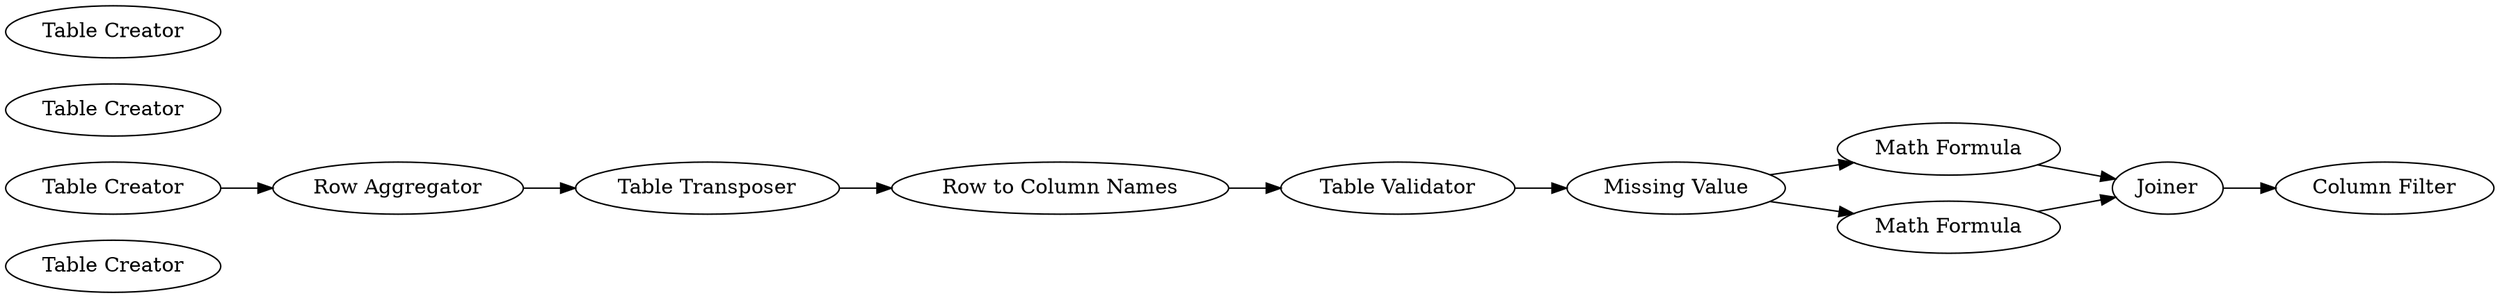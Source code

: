 digraph {
	1 [label="Table Creator"]
	2 [label="Row Aggregator"]
	3 [label="Math Formula"]
	4 [label="Table Transposer"]
	5 [label="Row to Column Names"]
	6 [label="Math Formula"]
	7 [label="Table Creator"]
	8 [label="Table Creator"]
	9 [label="Table Validator"]
	10 [label="Missing Value"]
	11 [label="Table Creator"]
	12 [label=Joiner]
	13 [label="Column Filter"]
	2 -> 4
	3 -> 12
	4 -> 5
	5 -> 9
	6 -> 12
	8 -> 2
	9 -> 10
	10 -> 3
	10 -> 6
	12 -> 13
	rankdir=LR
}
